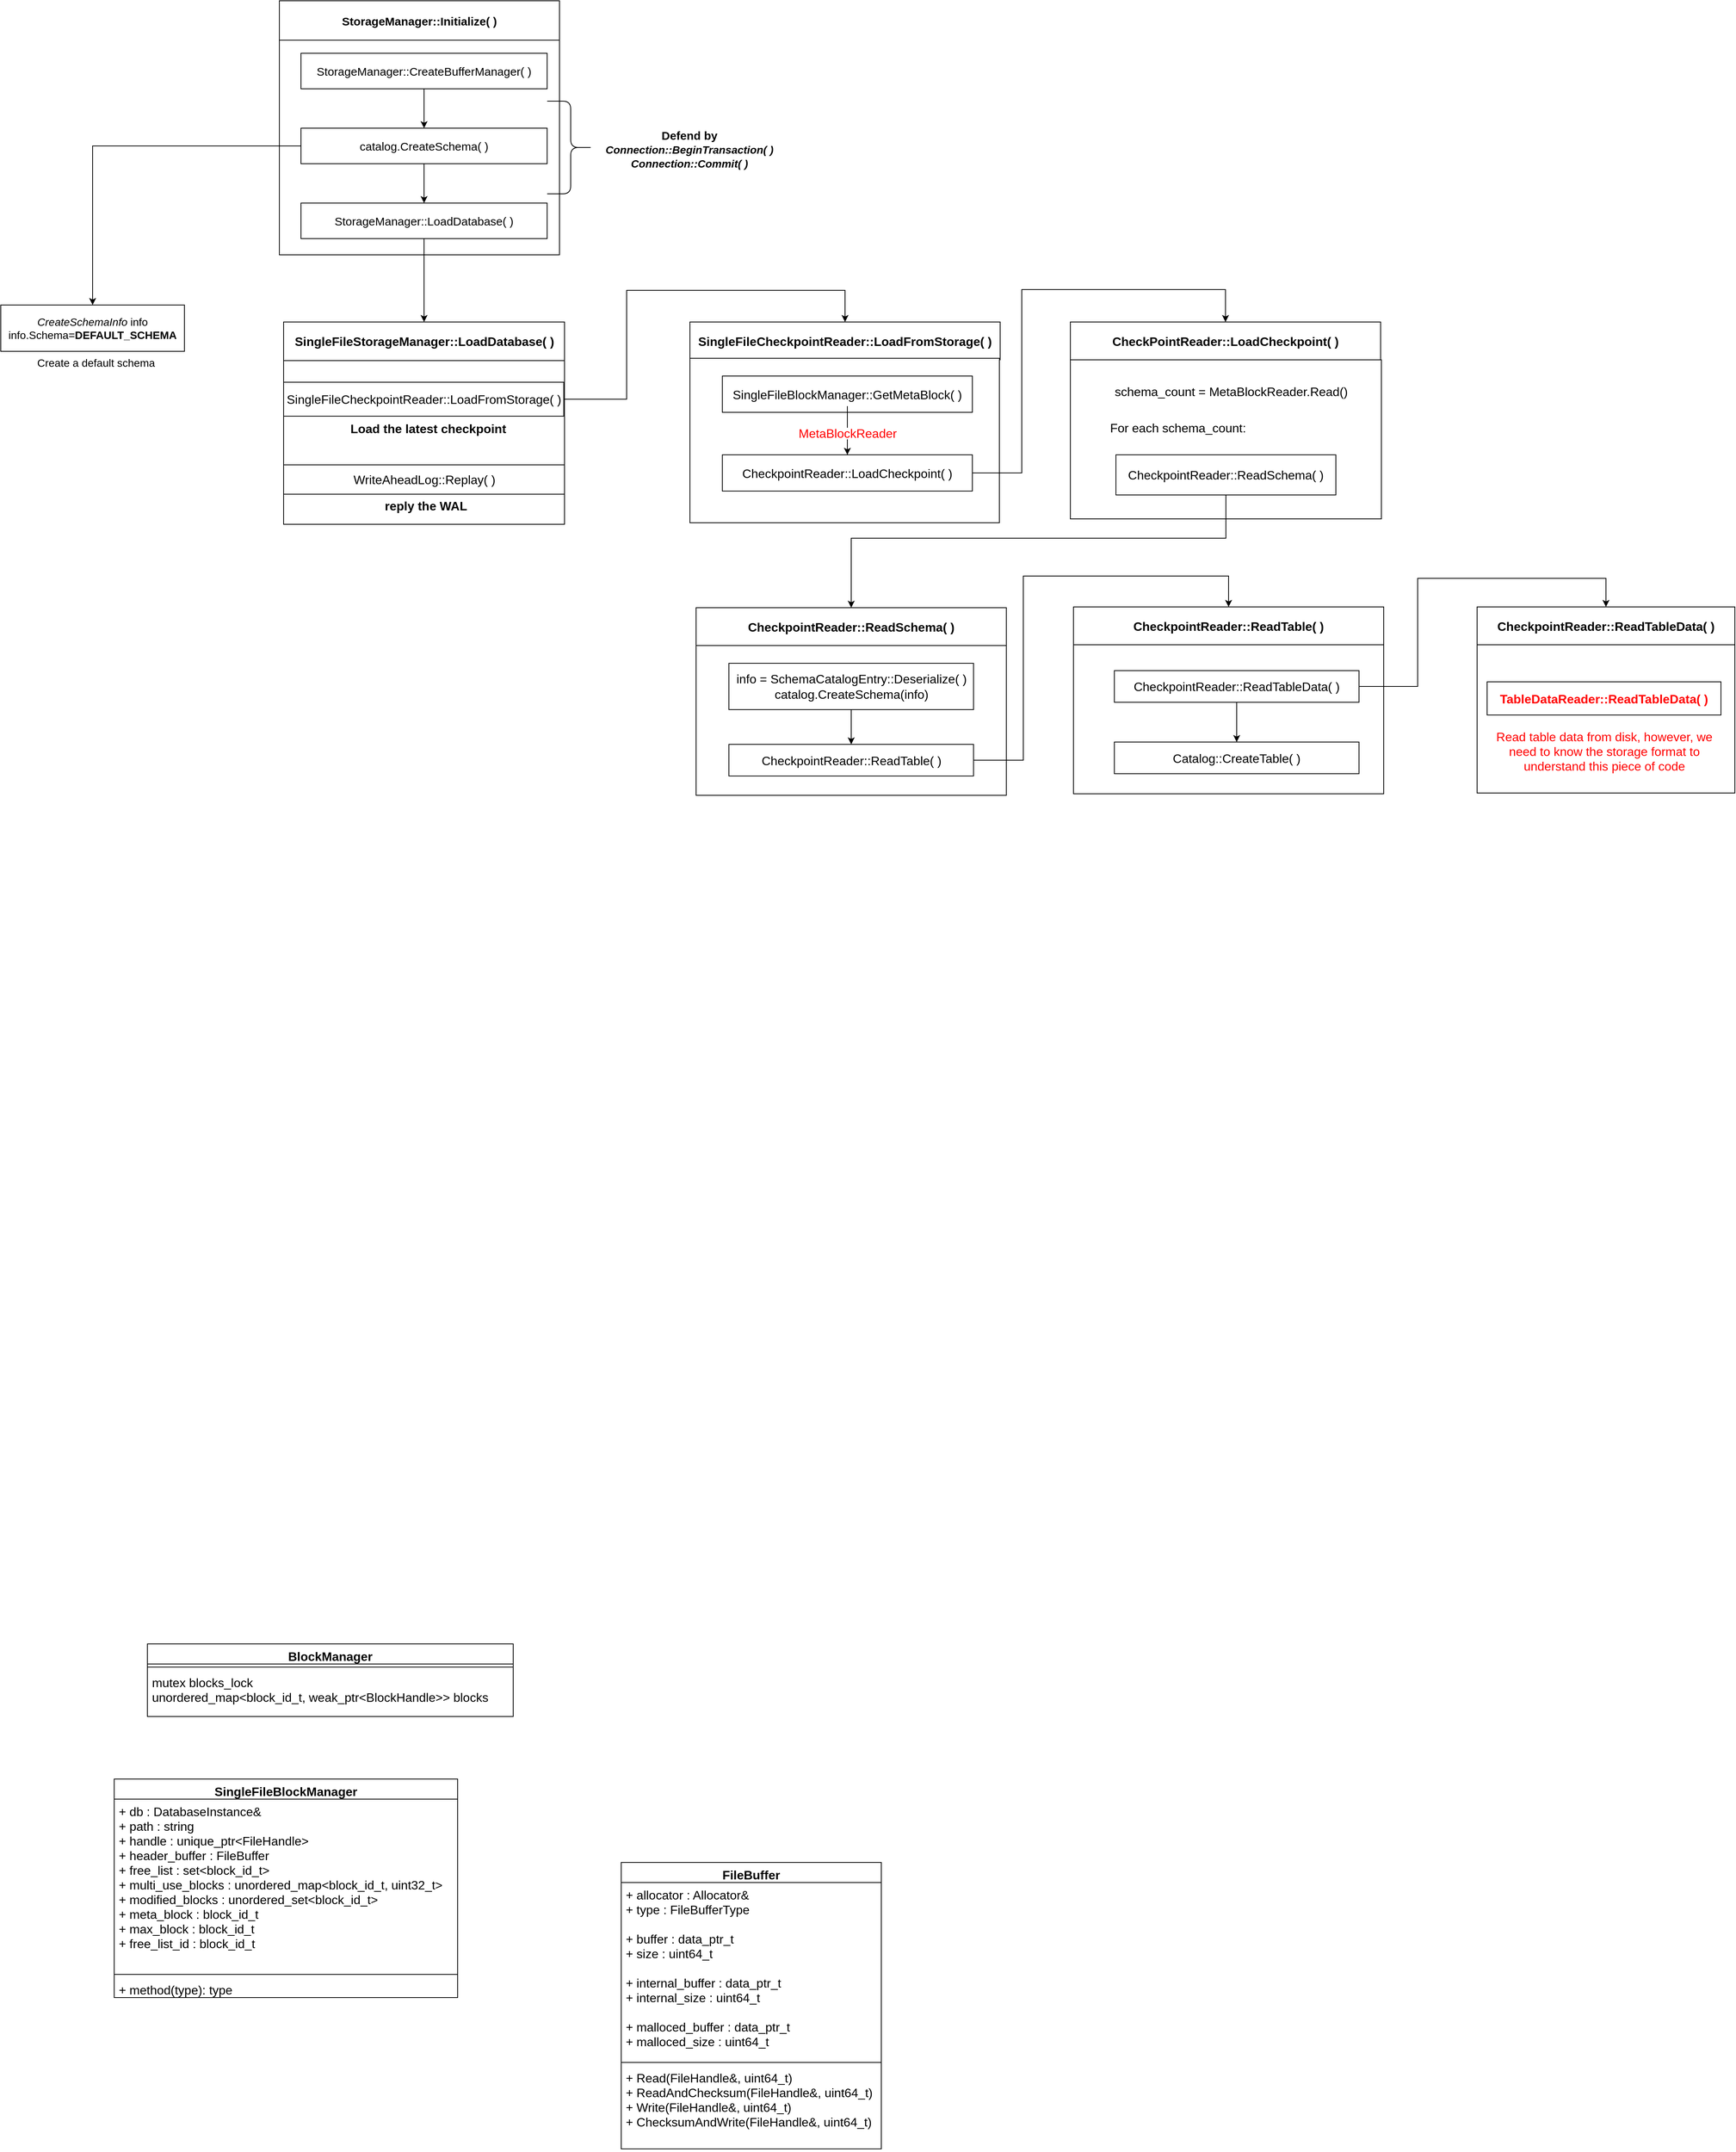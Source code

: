 <mxfile version="20.6.0" type="github">
  <diagram id="GQswBAs9rWUTwK8a14QV" name="第 1 页">
    <mxGraphModel dx="4866" dy="1014" grid="0" gridSize="10" guides="1" tooltips="1" connect="1" arrows="1" fold="1" page="1" pageScale="1" pageWidth="3300" pageHeight="4681" math="0" shadow="0">
      <root>
        <mxCell id="0" />
        <mxCell id="1" parent="0" />
        <mxCell id="OjtDRb3r2wVRJjBGD-eC-1" value="&lt;font style=&quot;font-size: 15px;&quot;&gt;&lt;b&gt;StorageManager::Initialize( )&lt;/b&gt;&lt;/font&gt;" style="rounded=0;whiteSpace=wrap;html=1;" parent="1" vertex="1">
          <mxGeometry x="282" y="154" width="363" height="51" as="geometry" />
        </mxCell>
        <mxCell id="OjtDRb3r2wVRJjBGD-eC-2" value="" style="rounded=0;whiteSpace=wrap;html=1;fontSize=15;" parent="1" vertex="1">
          <mxGeometry x="282" y="205" width="363" height="278" as="geometry" />
        </mxCell>
        <mxCell id="OjtDRb3r2wVRJjBGD-eC-5" style="edgeStyle=orthogonalEdgeStyle;rounded=0;orthogonalLoop=1;jettySize=auto;html=1;entryX=0.5;entryY=0;entryDx=0;entryDy=0;fontSize=15;" parent="1" source="OjtDRb3r2wVRJjBGD-eC-3" target="OjtDRb3r2wVRJjBGD-eC-4" edge="1">
          <mxGeometry relative="1" as="geometry" />
        </mxCell>
        <mxCell id="OjtDRb3r2wVRJjBGD-eC-3" value="StorageManager::CreateBufferManager( )" style="rounded=0;whiteSpace=wrap;html=1;fontSize=15;" parent="1" vertex="1">
          <mxGeometry x="310" y="222" width="319" height="46" as="geometry" />
        </mxCell>
        <mxCell id="OjtDRb3r2wVRJjBGD-eC-7" style="edgeStyle=orthogonalEdgeStyle;rounded=0;orthogonalLoop=1;jettySize=auto;html=1;entryX=0.5;entryY=0;entryDx=0;entryDy=0;fontSize=15;" parent="1" source="OjtDRb3r2wVRJjBGD-eC-4" target="OjtDRb3r2wVRJjBGD-eC-6" edge="1">
          <mxGeometry relative="1" as="geometry" />
        </mxCell>
        <mxCell id="OjtDRb3r2wVRJjBGD-eC-10" style="edgeStyle=orthogonalEdgeStyle;rounded=0;orthogonalLoop=1;jettySize=auto;html=1;fontSize=14;" parent="1" source="OjtDRb3r2wVRJjBGD-eC-4" target="OjtDRb3r2wVRJjBGD-eC-11" edge="1">
          <mxGeometry relative="1" as="geometry">
            <mxPoint x="218" y="627" as="targetPoint" />
          </mxGeometry>
        </mxCell>
        <mxCell id="OjtDRb3r2wVRJjBGD-eC-4" value="catalog.CreateSchema( )" style="rounded=0;whiteSpace=wrap;html=1;fontSize=15;" parent="1" vertex="1">
          <mxGeometry x="310" y="319" width="319" height="46" as="geometry" />
        </mxCell>
        <mxCell id="VM_0vS1CVFmWydNHuRjW-6" style="edgeStyle=orthogonalEdgeStyle;rounded=0;orthogonalLoop=1;jettySize=auto;html=1;entryX=0.5;entryY=0;entryDx=0;entryDy=0;fontSize=16;" edge="1" parent="1" source="OjtDRb3r2wVRJjBGD-eC-6" target="VM_0vS1CVFmWydNHuRjW-2">
          <mxGeometry relative="1" as="geometry" />
        </mxCell>
        <mxCell id="OjtDRb3r2wVRJjBGD-eC-6" value="StorageManager::LoadDatabase( )" style="rounded=0;whiteSpace=wrap;html=1;fontSize=15;" parent="1" vertex="1">
          <mxGeometry x="310" y="416" width="319" height="46" as="geometry" />
        </mxCell>
        <mxCell id="OjtDRb3r2wVRJjBGD-eC-8" value="" style="shape=curlyBracket;whiteSpace=wrap;html=1;rounded=1;flipH=1;labelPosition=right;verticalLabelPosition=middle;align=left;verticalAlign=middle;fontSize=15;" parent="1" vertex="1">
          <mxGeometry x="629" y="284" width="61" height="120" as="geometry" />
        </mxCell>
        <mxCell id="OjtDRb3r2wVRJjBGD-eC-9" value="&lt;b&gt;Defend by &lt;i&gt;&lt;font style=&quot;font-size: 14px;&quot;&gt;Connection::BeginTransaction( ) Connection::Commit( )&lt;/font&gt;&lt;/i&gt;&lt;/b&gt;" style="text;html=1;strokeColor=none;fillColor=none;align=center;verticalAlign=middle;whiteSpace=wrap;rounded=0;fontSize=15;" parent="1" vertex="1">
          <mxGeometry x="696" y="331" width="235" height="30" as="geometry" />
        </mxCell>
        <mxCell id="OjtDRb3r2wVRJjBGD-eC-11" value="&lt;i&gt;CreateSchemaInfo&lt;/i&gt; info&lt;br&gt;info.Schema=&lt;b&gt;DEFAULT_SCHEMA&lt;/b&gt;" style="rounded=0;whiteSpace=wrap;html=1;fontSize=14;" parent="1" vertex="1">
          <mxGeometry x="-79" y="548" width="238" height="60" as="geometry" />
        </mxCell>
        <mxCell id="VM_0vS1CVFmWydNHuRjW-1" value="&lt;font style=&quot;font-size: 14px;&quot;&gt;Create a default schema&lt;/font&gt;" style="text;html=1;strokeColor=none;fillColor=none;align=center;verticalAlign=middle;whiteSpace=wrap;rounded=0;" vertex="1" parent="1">
          <mxGeometry x="-47" y="608" width="183" height="30" as="geometry" />
        </mxCell>
        <mxCell id="VM_0vS1CVFmWydNHuRjW-2" value="&lt;font style=&quot;font-size: 16px;&quot;&gt;&lt;b&gt;SingleFileStorageManager::LoadDatabase( )&lt;/b&gt;&lt;/font&gt;" style="rounded=0;whiteSpace=wrap;html=1;fontSize=14;" vertex="1" parent="1">
          <mxGeometry x="287.5" y="570" width="364" height="50" as="geometry" />
        </mxCell>
        <mxCell id="VM_0vS1CVFmWydNHuRjW-3" value="" style="rounded=0;whiteSpace=wrap;html=1;fontSize=16;" vertex="1" parent="1">
          <mxGeometry x="287.5" y="620" width="364" height="212" as="geometry" />
        </mxCell>
        <mxCell id="VM_0vS1CVFmWydNHuRjW-14" style="edgeStyle=orthogonalEdgeStyle;rounded=0;orthogonalLoop=1;jettySize=auto;html=1;entryX=0.5;entryY=0;entryDx=0;entryDy=0;fontSize=16;" edge="1" parent="1" source="VM_0vS1CVFmWydNHuRjW-4" target="VM_0vS1CVFmWydNHuRjW-9">
          <mxGeometry relative="1" as="geometry">
            <Array as="points">
              <mxPoint x="732" y="670" />
              <mxPoint x="732" y="529" />
              <mxPoint x="1015" y="529" />
            </Array>
          </mxGeometry>
        </mxCell>
        <mxCell id="VM_0vS1CVFmWydNHuRjW-4" value="SingleFileCheckpointReader::LoadFromStorage( )" style="rounded=0;whiteSpace=wrap;html=1;fontSize=16;" vertex="1" parent="1">
          <mxGeometry x="287.5" y="648" width="363" height="44" as="geometry" />
        </mxCell>
        <mxCell id="VM_0vS1CVFmWydNHuRjW-5" value="WriteAheadLog::Replay( )" style="rounded=0;whiteSpace=wrap;html=1;fontSize=16;" vertex="1" parent="1">
          <mxGeometry x="287.5" y="755" width="364" height="38" as="geometry" />
        </mxCell>
        <mxCell id="VM_0vS1CVFmWydNHuRjW-7" value="&lt;b&gt;Load the latest checkpoint&lt;/b&gt;" style="text;html=1;strokeColor=none;fillColor=none;align=center;verticalAlign=middle;whiteSpace=wrap;rounded=0;fontSize=16;" vertex="1" parent="1">
          <mxGeometry x="365" y="692.5" width="220" height="30" as="geometry" />
        </mxCell>
        <mxCell id="VM_0vS1CVFmWydNHuRjW-8" value="&lt;b&gt;reply the WAL&lt;/b&gt;" style="text;html=1;strokeColor=none;fillColor=none;align=center;verticalAlign=middle;whiteSpace=wrap;rounded=0;fontSize=16;" vertex="1" parent="1">
          <mxGeometry x="362" y="793" width="220" height="30" as="geometry" />
        </mxCell>
        <mxCell id="VM_0vS1CVFmWydNHuRjW-9" value="&lt;b&gt;SingleFileCheckpointReader::LoadFromStorage( )&lt;/b&gt;" style="rounded=0;whiteSpace=wrap;html=1;fontSize=16;" vertex="1" parent="1">
          <mxGeometry x="814" y="570" width="402" height="49" as="geometry" />
        </mxCell>
        <mxCell id="VM_0vS1CVFmWydNHuRjW-10" value="" style="rounded=0;whiteSpace=wrap;html=1;fontSize=16;" vertex="1" parent="1">
          <mxGeometry x="814" y="617" width="401" height="213" as="geometry" />
        </mxCell>
        <mxCell id="VM_0vS1CVFmWydNHuRjW-13" style="edgeStyle=orthogonalEdgeStyle;rounded=0;orthogonalLoop=1;jettySize=auto;html=1;entryX=0.5;entryY=0;entryDx=0;entryDy=0;fontSize=16;startArrow=none;" edge="1" parent="1" source="VM_0vS1CVFmWydNHuRjW-15" target="VM_0vS1CVFmWydNHuRjW-12">
          <mxGeometry relative="1" as="geometry" />
        </mxCell>
        <mxCell id="VM_0vS1CVFmWydNHuRjW-11" value="SingleFileBlockManager::GetMetaBlock( )" style="rounded=0;whiteSpace=wrap;html=1;fontSize=16;" vertex="1" parent="1">
          <mxGeometry x="856" y="640" width="324" height="47" as="geometry" />
        </mxCell>
        <mxCell id="VM_0vS1CVFmWydNHuRjW-23" style="edgeStyle=orthogonalEdgeStyle;rounded=0;orthogonalLoop=1;jettySize=auto;html=1;entryX=0.5;entryY=0;entryDx=0;entryDy=0;fontSize=16;fontColor=#000000;" edge="1" parent="1" source="VM_0vS1CVFmWydNHuRjW-12" target="VM_0vS1CVFmWydNHuRjW-17">
          <mxGeometry relative="1" as="geometry">
            <Array as="points">
              <mxPoint x="1244" y="766" />
              <mxPoint x="1244" y="528" />
              <mxPoint x="1508" y="528" />
            </Array>
          </mxGeometry>
        </mxCell>
        <mxCell id="VM_0vS1CVFmWydNHuRjW-12" value="CheckpointReader::LoadCheckpoint( )" style="rounded=0;whiteSpace=wrap;html=1;fontSize=16;" vertex="1" parent="1">
          <mxGeometry x="856" y="742" width="324" height="47" as="geometry" />
        </mxCell>
        <mxCell id="VM_0vS1CVFmWydNHuRjW-15" value="&lt;font color=&quot;#ff0000&quot;&gt;MetaBlockReader&lt;/font&gt;" style="text;html=1;strokeColor=none;fillColor=none;align=center;verticalAlign=middle;whiteSpace=wrap;rounded=0;fontSize=16;" vertex="1" parent="1">
          <mxGeometry x="936.5" y="699" width="163" height="30" as="geometry" />
        </mxCell>
        <mxCell id="VM_0vS1CVFmWydNHuRjW-16" value="" style="edgeStyle=orthogonalEdgeStyle;rounded=0;orthogonalLoop=1;jettySize=auto;html=1;entryX=0.5;entryY=0;entryDx=0;entryDy=0;fontSize=16;endArrow=none;" edge="1" parent="1" source="VM_0vS1CVFmWydNHuRjW-11" target="VM_0vS1CVFmWydNHuRjW-15">
          <mxGeometry relative="1" as="geometry">
            <mxPoint x="1018" y="687" as="sourcePoint" />
            <mxPoint x="1018" y="742" as="targetPoint" />
          </mxGeometry>
        </mxCell>
        <mxCell id="VM_0vS1CVFmWydNHuRjW-17" value="&lt;b&gt;CheckPointReader::LoadCheckpoint( )&lt;/b&gt;" style="rounded=0;whiteSpace=wrap;html=1;fontSize=16;" vertex="1" parent="1">
          <mxGeometry x="1307" y="570" width="402" height="49" as="geometry" />
        </mxCell>
        <mxCell id="VM_0vS1CVFmWydNHuRjW-18" value="" style="rounded=0;whiteSpace=wrap;html=1;fontSize=16;fontColor=#FF0000;" vertex="1" parent="1">
          <mxGeometry x="1307" y="619" width="403" height="206" as="geometry" />
        </mxCell>
        <mxCell id="VM_0vS1CVFmWydNHuRjW-20" value="&lt;font color=&quot;#000000&quot;&gt;schema_count = MetaBlockReader.Read()&lt;/font&gt;" style="text;html=1;strokeColor=none;fillColor=none;align=center;verticalAlign=middle;whiteSpace=wrap;rounded=0;fontSize=16;fontColor=#FF0000;" vertex="1" parent="1">
          <mxGeometry x="1348" y="645" width="335" height="30" as="geometry" />
        </mxCell>
        <mxCell id="VM_0vS1CVFmWydNHuRjW-21" value="For each schema_count:" style="text;html=1;strokeColor=none;fillColor=none;align=center;verticalAlign=middle;whiteSpace=wrap;rounded=0;fontSize=16;fontColor=#000000;" vertex="1" parent="1">
          <mxGeometry x="1325" y="692" width="243" height="30" as="geometry" />
        </mxCell>
        <mxCell id="VM_0vS1CVFmWydNHuRjW-43" style="edgeStyle=orthogonalEdgeStyle;rounded=0;orthogonalLoop=1;jettySize=auto;html=1;fontSize=16;fontColor=#FF0000;" edge="1" parent="1" source="VM_0vS1CVFmWydNHuRjW-22" target="VM_0vS1CVFmWydNHuRjW-24">
          <mxGeometry relative="1" as="geometry">
            <Array as="points">
              <mxPoint x="1508" y="850" />
              <mxPoint x="1023" y="850" />
            </Array>
          </mxGeometry>
        </mxCell>
        <mxCell id="VM_0vS1CVFmWydNHuRjW-22" value="CheckpointReader::ReadSchema( )" style="rounded=0;whiteSpace=wrap;html=1;fontSize=16;fontColor=#000000;" vertex="1" parent="1">
          <mxGeometry x="1366" y="742" width="285" height="52" as="geometry" />
        </mxCell>
        <mxCell id="VM_0vS1CVFmWydNHuRjW-24" value="&lt;b&gt;CheckpointReader::ReadSchema( )&lt;/b&gt;" style="rounded=0;whiteSpace=wrap;html=1;fontSize=16;" vertex="1" parent="1">
          <mxGeometry x="822" y="940.0" width="402" height="49" as="geometry" />
        </mxCell>
        <mxCell id="VM_0vS1CVFmWydNHuRjW-26" value="" style="rounded=0;whiteSpace=wrap;html=1;fontSize=16;fontColor=#000000;" vertex="1" parent="1">
          <mxGeometry x="822" y="989.0" width="402" height="194" as="geometry" />
        </mxCell>
        <mxCell id="VM_0vS1CVFmWydNHuRjW-30" style="edgeStyle=orthogonalEdgeStyle;rounded=0;orthogonalLoop=1;jettySize=auto;html=1;entryX=0.5;entryY=0;entryDx=0;entryDy=0;fontSize=16;fontColor=#000000;" edge="1" parent="1" source="VM_0vS1CVFmWydNHuRjW-28" target="VM_0vS1CVFmWydNHuRjW-29">
          <mxGeometry relative="1" as="geometry" />
        </mxCell>
        <mxCell id="VM_0vS1CVFmWydNHuRjW-28" value="info = SchemaCatalogEntry::Deserialize( )&lt;br&gt;catalog.CreateSchema(info)" style="rounded=0;whiteSpace=wrap;html=1;fontSize=16;fontColor=#000000;" vertex="1" parent="1">
          <mxGeometry x="864.5" y="1012.0" width="317" height="60" as="geometry" />
        </mxCell>
        <mxCell id="VM_0vS1CVFmWydNHuRjW-36" style="edgeStyle=orthogonalEdgeStyle;rounded=0;orthogonalLoop=1;jettySize=auto;html=1;entryX=0.5;entryY=0;entryDx=0;entryDy=0;fontSize=16;fontColor=#000000;" edge="1" parent="1" source="VM_0vS1CVFmWydNHuRjW-29" target="VM_0vS1CVFmWydNHuRjW-31">
          <mxGeometry relative="1" as="geometry">
            <Array as="points">
              <mxPoint x="1246" y="1137" />
              <mxPoint x="1246" y="899.0" />
              <mxPoint x="1512" y="899.0" />
            </Array>
          </mxGeometry>
        </mxCell>
        <mxCell id="VM_0vS1CVFmWydNHuRjW-29" value="CheckpointReader::ReadTable( )" style="rounded=0;whiteSpace=wrap;html=1;fontSize=16;fontColor=#000000;" vertex="1" parent="1">
          <mxGeometry x="864.5" y="1117" width="317" height="41" as="geometry" />
        </mxCell>
        <mxCell id="VM_0vS1CVFmWydNHuRjW-31" value="&lt;b&gt;CheckpointReader::ReadTable( )&lt;/b&gt;" style="rounded=0;whiteSpace=wrap;html=1;fontSize=16;" vertex="1" parent="1">
          <mxGeometry x="1311" y="939.0" width="402" height="49" as="geometry" />
        </mxCell>
        <mxCell id="VM_0vS1CVFmWydNHuRjW-32" value="" style="rounded=0;whiteSpace=wrap;html=1;fontSize=16;fontColor=#000000;" vertex="1" parent="1">
          <mxGeometry x="1311" y="988.0" width="402" height="193" as="geometry" />
        </mxCell>
        <mxCell id="VM_0vS1CVFmWydNHuRjW-35" value="" style="edgeStyle=orthogonalEdgeStyle;rounded=0;orthogonalLoop=1;jettySize=auto;html=1;fontSize=16;fontColor=#000000;" edge="1" parent="1" source="VM_0vS1CVFmWydNHuRjW-33" target="VM_0vS1CVFmWydNHuRjW-34">
          <mxGeometry relative="1" as="geometry" />
        </mxCell>
        <mxCell id="VM_0vS1CVFmWydNHuRjW-41" style="edgeStyle=orthogonalEdgeStyle;rounded=0;orthogonalLoop=1;jettySize=auto;html=1;entryX=0.5;entryY=0;entryDx=0;entryDy=0;fontSize=16;fontColor=#FF0000;" edge="1" parent="1" source="VM_0vS1CVFmWydNHuRjW-33" target="VM_0vS1CVFmWydNHuRjW-37">
          <mxGeometry relative="1" as="geometry">
            <Array as="points">
              <mxPoint x="1757" y="1042" />
              <mxPoint x="1757" y="902.0" />
              <mxPoint x="2001" y="902.0" />
            </Array>
          </mxGeometry>
        </mxCell>
        <mxCell id="VM_0vS1CVFmWydNHuRjW-33" value="CheckpointReader::ReadTableData( )" style="rounded=0;whiteSpace=wrap;html=1;fontSize=16;fontColor=#000000;" vertex="1" parent="1">
          <mxGeometry x="1364" y="1021.5" width="317" height="41" as="geometry" />
        </mxCell>
        <mxCell id="VM_0vS1CVFmWydNHuRjW-34" value="Catalog::CreateTable( )" style="rounded=0;whiteSpace=wrap;html=1;fontSize=16;fontColor=#000000;" vertex="1" parent="1">
          <mxGeometry x="1364" y="1114" width="317" height="41" as="geometry" />
        </mxCell>
        <mxCell id="VM_0vS1CVFmWydNHuRjW-37" value="&lt;b&gt;CheckpointReader::ReadTableData( )&lt;/b&gt;" style="rounded=0;whiteSpace=wrap;html=1;fontSize=16;" vertex="1" parent="1">
          <mxGeometry x="1834" y="939.0" width="334" height="49" as="geometry" />
        </mxCell>
        <mxCell id="VM_0vS1CVFmWydNHuRjW-38" value="" style="rounded=0;whiteSpace=wrap;html=1;fontSize=16;fontColor=#000000;" vertex="1" parent="1">
          <mxGeometry x="1834" y="988.0" width="334" height="192" as="geometry" />
        </mxCell>
        <mxCell id="VM_0vS1CVFmWydNHuRjW-40" value="&lt;b&gt;&lt;font color=&quot;#ff0000&quot;&gt;TableDataReader::ReadTableData( )&lt;/font&gt;&lt;/b&gt;" style="rounded=0;whiteSpace=wrap;html=1;fontSize=16;fontColor=#000000;" vertex="1" parent="1">
          <mxGeometry x="1847" y="1036" width="303" height="43" as="geometry" />
        </mxCell>
        <mxCell id="VM_0vS1CVFmWydNHuRjW-42" value="Read table data from disk, however, we need to know the storage format to understand this piece of code" style="text;html=1;strokeColor=none;fillColor=none;align=center;verticalAlign=middle;whiteSpace=wrap;rounded=0;fontSize=16;fontColor=#FF0000;" vertex="1" parent="1">
          <mxGeometry x="1847" y="1111" width="304" height="30" as="geometry" />
        </mxCell>
        <mxCell id="VM_0vS1CVFmWydNHuRjW-44" value="BlockManager" style="swimlane;fontStyle=1;align=center;verticalAlign=top;childLayout=stackLayout;horizontal=1;startSize=26;horizontalStack=0;resizeParent=1;resizeParentMax=0;resizeLast=0;collapsible=1;marginBottom=0;fontSize=16;fontColor=#000000;" vertex="1" parent="1">
          <mxGeometry x="111" y="2282" width="474" height="94" as="geometry" />
        </mxCell>
        <mxCell id="VM_0vS1CVFmWydNHuRjW-46" value="" style="line;strokeWidth=1;fillColor=none;align=left;verticalAlign=middle;spacingTop=-1;spacingLeft=3;spacingRight=3;rotatable=0;labelPosition=right;points=[];portConstraint=eastwest;strokeColor=inherit;fontSize=16;fontColor=#FF0000;" vertex="1" parent="VM_0vS1CVFmWydNHuRjW-44">
          <mxGeometry y="26" width="474" height="8" as="geometry" />
        </mxCell>
        <mxCell id="VM_0vS1CVFmWydNHuRjW-47" value="mutex blocks_lock&#xa;unordered_map&lt;block_id_t, weak_ptr&lt;BlockHandle&gt;&gt; blocks" style="text;strokeColor=none;fillColor=none;align=left;verticalAlign=top;spacingLeft=4;spacingRight=4;overflow=hidden;rotatable=0;points=[[0,0.5],[1,0.5]];portConstraint=eastwest;fontSize=16;fontColor=#000000;" vertex="1" parent="VM_0vS1CVFmWydNHuRjW-44">
          <mxGeometry y="34" width="474" height="60" as="geometry" />
        </mxCell>
        <mxCell id="VM_0vS1CVFmWydNHuRjW-48" value="SingleFileBlockManager" style="swimlane;fontStyle=1;align=center;verticalAlign=top;childLayout=stackLayout;horizontal=1;startSize=26;horizontalStack=0;resizeParent=1;resizeParentMax=0;resizeLast=0;collapsible=1;marginBottom=0;fontSize=16;fontColor=#000000;" vertex="1" parent="1">
          <mxGeometry x="68" y="2457" width="445" height="283" as="geometry" />
        </mxCell>
        <mxCell id="VM_0vS1CVFmWydNHuRjW-49" value="+ db : DatabaseInstance&amp;&#xa;+ path : string&#xa;+ handle : unique_ptr&lt;FileHandle&gt;&#xa;+ header_buffer : FileBuffer&#xa;+ free_list : set&lt;block_id_t&gt;&#xa;+ multi_use_blocks : unordered_map&lt;block_id_t, uint32_t&gt;&#xa;+ modified_blocks : unordered_set&lt;block_id_t&gt; &#xa;+ meta_block : block_id_t&#xa;+ max_block : block_id_t&#xa;+ free_list_id : block_id_t&#xa;&#xa;&#xa;" style="text;strokeColor=none;fillColor=none;align=left;verticalAlign=top;spacingLeft=4;spacingRight=4;overflow=hidden;rotatable=0;points=[[0,0.5],[1,0.5]];portConstraint=eastwest;fontSize=16;fontColor=#000000;" vertex="1" parent="VM_0vS1CVFmWydNHuRjW-48">
          <mxGeometry y="26" width="445" height="223" as="geometry" />
        </mxCell>
        <mxCell id="VM_0vS1CVFmWydNHuRjW-50" value="" style="line;strokeWidth=1;fillColor=none;align=left;verticalAlign=middle;spacingTop=-1;spacingLeft=3;spacingRight=3;rotatable=0;labelPosition=right;points=[];portConstraint=eastwest;strokeColor=inherit;fontSize=16;fontColor=#000000;" vertex="1" parent="VM_0vS1CVFmWydNHuRjW-48">
          <mxGeometry y="249" width="445" height="8" as="geometry" />
        </mxCell>
        <mxCell id="VM_0vS1CVFmWydNHuRjW-51" value="+ method(type): type" style="text;strokeColor=none;fillColor=none;align=left;verticalAlign=top;spacingLeft=4;spacingRight=4;overflow=hidden;rotatable=0;points=[[0,0.5],[1,0.5]];portConstraint=eastwest;fontSize=16;fontColor=#000000;" vertex="1" parent="VM_0vS1CVFmWydNHuRjW-48">
          <mxGeometry y="257" width="445" height="26" as="geometry" />
        </mxCell>
        <mxCell id="VM_0vS1CVFmWydNHuRjW-52" value="FileBuffer" style="swimlane;fontStyle=1;align=center;verticalAlign=top;childLayout=stackLayout;horizontal=1;startSize=26;horizontalStack=0;resizeParent=1;resizeParentMax=0;resizeLast=0;collapsible=1;marginBottom=0;fontSize=16;fontColor=#000000;" vertex="1" parent="1">
          <mxGeometry x="725" y="2565" width="337" height="371" as="geometry" />
        </mxCell>
        <mxCell id="VM_0vS1CVFmWydNHuRjW-53" value="+ allocator : Allocator&amp;&#xa;+ type : FileBufferType&#xa;&#xa;+ buffer : data_ptr_t&#xa;+ size : uint64_t &#xa;&#xa;+ internal_buffer : data_ptr_t&#xa;+ internal_size : uint64_t&#xa;&#xa;+ malloced_buffer : data_ptr_t&#xa;+ malloced_size : uint64_t " style="text;strokeColor=none;fillColor=none;align=left;verticalAlign=top;spacingLeft=4;spacingRight=4;overflow=hidden;rotatable=0;points=[[0,0.5],[1,0.5]];portConstraint=eastwest;fontSize=16;fontColor=#000000;" vertex="1" parent="VM_0vS1CVFmWydNHuRjW-52">
          <mxGeometry y="26" width="337" height="229" as="geometry" />
        </mxCell>
        <mxCell id="VM_0vS1CVFmWydNHuRjW-54" value="" style="line;strokeWidth=1;fillColor=none;align=left;verticalAlign=middle;spacingTop=-1;spacingLeft=3;spacingRight=3;rotatable=0;labelPosition=right;points=[];portConstraint=eastwest;strokeColor=inherit;fontSize=16;fontColor=#000000;" vertex="1" parent="VM_0vS1CVFmWydNHuRjW-52">
          <mxGeometry y="255" width="337" height="8" as="geometry" />
        </mxCell>
        <mxCell id="VM_0vS1CVFmWydNHuRjW-55" value="+ Read(FileHandle&amp;, uint64_t)&#xa;+ ReadAndChecksum(FileHandle&amp;, uint64_t)&#xa;+ Write(FileHandle&amp;, uint64_t)&#xa;+ ChecksumAndWrite(FileHandle&amp;, uint64_t)" style="text;strokeColor=none;fillColor=none;align=left;verticalAlign=top;spacingLeft=4;spacingRight=4;overflow=hidden;rotatable=0;points=[[0,0.5],[1,0.5]];portConstraint=eastwest;fontSize=16;fontColor=#000000;" vertex="1" parent="VM_0vS1CVFmWydNHuRjW-52">
          <mxGeometry y="263" width="337" height="108" as="geometry" />
        </mxCell>
      </root>
    </mxGraphModel>
  </diagram>
</mxfile>
